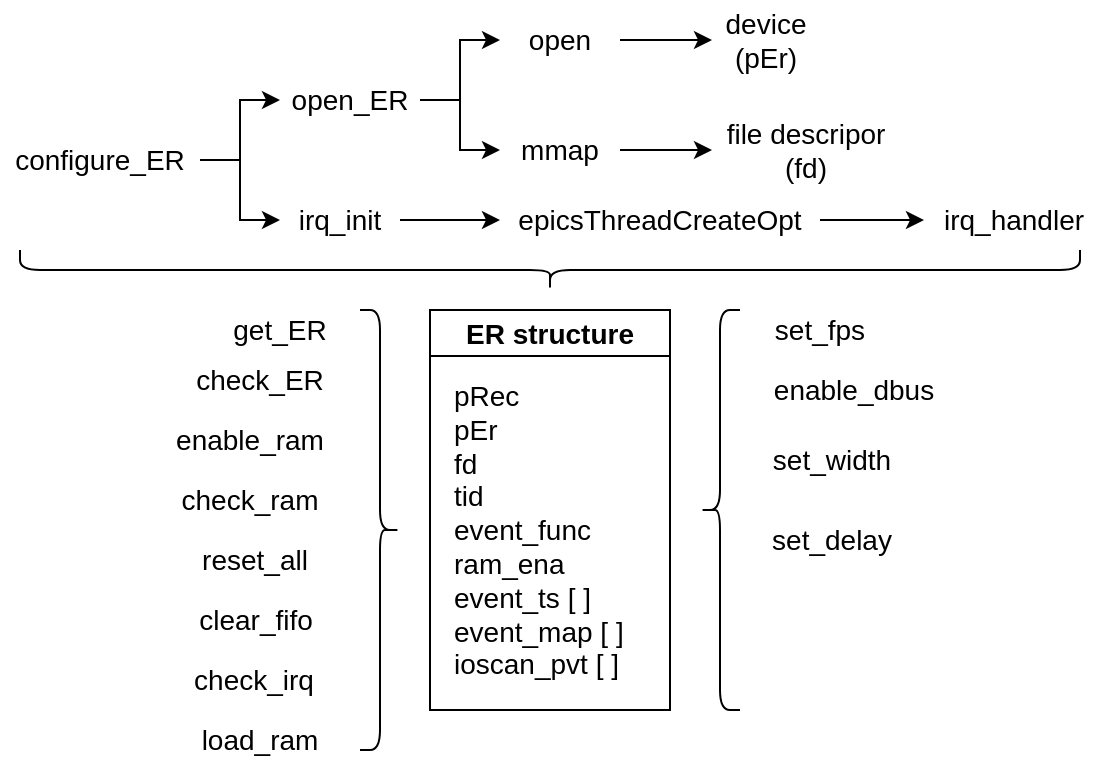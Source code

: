 <mxfile version="20.5.3" type="github">
  <diagram id="Ylq3ElQAbwkP675qVvdr" name="第 1 页">
    <mxGraphModel dx="1038" dy="560" grid="1" gridSize="10" guides="1" tooltips="1" connect="1" arrows="1" fold="1" page="1" pageScale="1" pageWidth="1654" pageHeight="2336" math="0" shadow="0">
      <root>
        <mxCell id="0" />
        <mxCell id="1" parent="0" />
        <mxCell id="6G2PCm6l88fp0Bvktfj5-4" style="edgeStyle=orthogonalEdgeStyle;rounded=0;orthogonalLoop=1;jettySize=auto;html=1;exitX=1;exitY=0.5;exitDx=0;exitDy=0;entryX=0;entryY=0.5;entryDx=0;entryDy=0;fontSize=14;" edge="1" parent="1" source="6G2PCm6l88fp0Bvktfj5-1" target="6G2PCm6l88fp0Bvktfj5-2">
          <mxGeometry relative="1" as="geometry" />
        </mxCell>
        <mxCell id="6G2PCm6l88fp0Bvktfj5-5" style="edgeStyle=orthogonalEdgeStyle;rounded=0;orthogonalLoop=1;jettySize=auto;html=1;exitX=1;exitY=0.5;exitDx=0;exitDy=0;entryX=0;entryY=0.5;entryDx=0;entryDy=0;fontSize=14;" edge="1" parent="1" source="6G2PCm6l88fp0Bvktfj5-1" target="6G2PCm6l88fp0Bvktfj5-3">
          <mxGeometry relative="1" as="geometry" />
        </mxCell>
        <mxCell id="6G2PCm6l88fp0Bvktfj5-1" value="configure_ER" style="text;html=1;strokeColor=none;fillColor=none;align=center;verticalAlign=middle;whiteSpace=wrap;rounded=0;fontSize=14;" vertex="1" parent="1">
          <mxGeometry x="320" y="220" width="100" height="30" as="geometry" />
        </mxCell>
        <mxCell id="6G2PCm6l88fp0Bvktfj5-12" style="edgeStyle=orthogonalEdgeStyle;rounded=0;orthogonalLoop=1;jettySize=auto;html=1;exitX=1;exitY=0.5;exitDx=0;exitDy=0;entryX=0;entryY=0.5;entryDx=0;entryDy=0;fontSize=14;" edge="1" parent="1" source="6G2PCm6l88fp0Bvktfj5-2" target="6G2PCm6l88fp0Bvktfj5-10">
          <mxGeometry relative="1" as="geometry" />
        </mxCell>
        <mxCell id="6G2PCm6l88fp0Bvktfj5-13" style="edgeStyle=orthogonalEdgeStyle;rounded=0;orthogonalLoop=1;jettySize=auto;html=1;exitX=1;exitY=0.5;exitDx=0;exitDy=0;entryX=0;entryY=0.5;entryDx=0;entryDy=0;fontSize=14;" edge="1" parent="1" source="6G2PCm6l88fp0Bvktfj5-2" target="6G2PCm6l88fp0Bvktfj5-11">
          <mxGeometry relative="1" as="geometry" />
        </mxCell>
        <mxCell id="6G2PCm6l88fp0Bvktfj5-2" value="open_ER" style="text;html=1;strokeColor=none;fillColor=none;align=center;verticalAlign=middle;whiteSpace=wrap;rounded=0;strokeWidth=1;fontSize=14;" vertex="1" parent="1">
          <mxGeometry x="460" y="190" width="70" height="30" as="geometry" />
        </mxCell>
        <mxCell id="6G2PCm6l88fp0Bvktfj5-15" style="edgeStyle=orthogonalEdgeStyle;rounded=0;orthogonalLoop=1;jettySize=auto;html=1;exitX=1;exitY=0.5;exitDx=0;exitDy=0;fontSize=14;" edge="1" parent="1" source="6G2PCm6l88fp0Bvktfj5-3" target="6G2PCm6l88fp0Bvktfj5-14">
          <mxGeometry relative="1" as="geometry" />
        </mxCell>
        <mxCell id="6G2PCm6l88fp0Bvktfj5-3" value="irq_init" style="text;html=1;strokeColor=none;fillColor=none;align=center;verticalAlign=middle;whiteSpace=wrap;rounded=0;fontSize=14;" vertex="1" parent="1">
          <mxGeometry x="460" y="250" width="60" height="30" as="geometry" />
        </mxCell>
        <mxCell id="6G2PCm6l88fp0Bvktfj5-6" value="ER structure" style="swimlane;whiteSpace=wrap;html=1;strokeWidth=1;fontSize=14;" vertex="1" parent="1">
          <mxGeometry x="535" y="310" width="120" height="200" as="geometry" />
        </mxCell>
        <mxCell id="6G2PCm6l88fp0Bvktfj5-7" value="&lt;div&gt;pRec&lt;/div&gt;&lt;div&gt;pEr&lt;/div&gt;&lt;div&gt;fd&lt;/div&gt;&lt;div&gt;tid&lt;/div&gt;&lt;div&gt;event_func&lt;/div&gt;&lt;div&gt;ram_ena&lt;/div&gt;&lt;div&gt;event_ts [ ]&lt;/div&gt;&lt;div&gt;event_map [ ]&lt;/div&gt;&lt;div&gt;ioscan_pvt [ ] &lt;br&gt;&lt;/div&gt;" style="text;html=1;align=left;verticalAlign=middle;resizable=0;points=[];autosize=1;strokeColor=none;fillColor=none;fontSize=14;" vertex="1" parent="6G2PCm6l88fp0Bvktfj5-6">
          <mxGeometry x="10" y="30" width="110" height="160" as="geometry" />
        </mxCell>
        <mxCell id="6G2PCm6l88fp0Bvktfj5-9" value="" style="shape=curlyBracket;whiteSpace=wrap;html=1;rounded=1;flipH=1;labelPosition=right;verticalLabelPosition=middle;align=left;verticalAlign=middle;strokeWidth=1;fontSize=14;direction=north;" vertex="1" parent="1">
          <mxGeometry x="330" y="280" width="530" height="20" as="geometry" />
        </mxCell>
        <mxCell id="6G2PCm6l88fp0Bvktfj5-35" style="edgeStyle=orthogonalEdgeStyle;rounded=0;orthogonalLoop=1;jettySize=auto;html=1;exitX=1;exitY=0.5;exitDx=0;exitDy=0;entryX=0;entryY=0.5;entryDx=0;entryDy=0;fontSize=14;" edge="1" parent="1" source="6G2PCm6l88fp0Bvktfj5-10" target="6G2PCm6l88fp0Bvktfj5-34">
          <mxGeometry relative="1" as="geometry" />
        </mxCell>
        <mxCell id="6G2PCm6l88fp0Bvktfj5-10" value="open" style="text;html=1;strokeColor=none;fillColor=none;align=center;verticalAlign=middle;whiteSpace=wrap;rounded=0;strokeWidth=1;fontSize=14;" vertex="1" parent="1">
          <mxGeometry x="570" y="160" width="60" height="30" as="geometry" />
        </mxCell>
        <mxCell id="6G2PCm6l88fp0Bvktfj5-37" style="edgeStyle=orthogonalEdgeStyle;rounded=0;orthogonalLoop=1;jettySize=auto;html=1;exitX=1;exitY=0.5;exitDx=0;exitDy=0;entryX=0;entryY=0.5;entryDx=0;entryDy=0;fontSize=14;" edge="1" parent="1" source="6G2PCm6l88fp0Bvktfj5-11" target="6G2PCm6l88fp0Bvktfj5-36">
          <mxGeometry relative="1" as="geometry" />
        </mxCell>
        <mxCell id="6G2PCm6l88fp0Bvktfj5-11" value="mmap" style="text;html=1;strokeColor=none;fillColor=none;align=center;verticalAlign=middle;whiteSpace=wrap;rounded=0;strokeWidth=1;fontSize=14;" vertex="1" parent="1">
          <mxGeometry x="570" y="215" width="60" height="30" as="geometry" />
        </mxCell>
        <mxCell id="6G2PCm6l88fp0Bvktfj5-17" style="edgeStyle=orthogonalEdgeStyle;rounded=0;orthogonalLoop=1;jettySize=auto;html=1;exitX=1;exitY=0.5;exitDx=0;exitDy=0;fontSize=14;" edge="1" parent="1" source="6G2PCm6l88fp0Bvktfj5-14" target="6G2PCm6l88fp0Bvktfj5-16">
          <mxGeometry relative="1" as="geometry" />
        </mxCell>
        <mxCell id="6G2PCm6l88fp0Bvktfj5-14" value="epicsThreadCreateOpt" style="text;html=1;strokeColor=none;fillColor=none;align=center;verticalAlign=middle;whiteSpace=wrap;rounded=0;strokeWidth=1;fontSize=14;" vertex="1" parent="1">
          <mxGeometry x="570" y="250" width="160" height="30" as="geometry" />
        </mxCell>
        <mxCell id="6G2PCm6l88fp0Bvktfj5-16" value="irq_handler" style="text;html=1;strokeColor=none;fillColor=none;align=center;verticalAlign=middle;whiteSpace=wrap;rounded=0;strokeWidth=1;fontSize=14;" vertex="1" parent="1">
          <mxGeometry x="782" y="250" width="90" height="30" as="geometry" />
        </mxCell>
        <mxCell id="6G2PCm6l88fp0Bvktfj5-18" value="" style="shape=curlyBracket;whiteSpace=wrap;html=1;rounded=1;flipH=1;labelPosition=right;verticalLabelPosition=middle;align=left;verticalAlign=middle;strokeWidth=1;fontSize=14;" vertex="1" parent="1">
          <mxGeometry x="500" y="310" width="20" height="220" as="geometry" />
        </mxCell>
        <mxCell id="6G2PCm6l88fp0Bvktfj5-19" value="get_ER" style="text;html=1;strokeColor=none;fillColor=none;align=center;verticalAlign=middle;whiteSpace=wrap;rounded=0;strokeWidth=1;fontSize=14;" vertex="1" parent="1">
          <mxGeometry x="430" y="310" width="60" height="20" as="geometry" />
        </mxCell>
        <mxCell id="6G2PCm6l88fp0Bvktfj5-20" value="check_ER" style="text;html=1;strokeColor=none;fillColor=none;align=center;verticalAlign=middle;whiteSpace=wrap;rounded=0;strokeWidth=1;fontSize=14;" vertex="1" parent="1">
          <mxGeometry x="410" y="330" width="80" height="30" as="geometry" />
        </mxCell>
        <mxCell id="6G2PCm6l88fp0Bvktfj5-22" value="enable_ram" style="text;html=1;strokeColor=none;fillColor=none;align=center;verticalAlign=middle;whiteSpace=wrap;rounded=0;strokeWidth=1;fontSize=14;" vertex="1" parent="1">
          <mxGeometry x="400" y="360" width="90" height="30" as="geometry" />
        </mxCell>
        <mxCell id="6G2PCm6l88fp0Bvktfj5-23" value="check_ram" style="text;html=1;strokeColor=none;fillColor=none;align=center;verticalAlign=middle;whiteSpace=wrap;rounded=0;strokeWidth=1;fontSize=14;" vertex="1" parent="1">
          <mxGeometry x="405" y="390" width="80" height="30" as="geometry" />
        </mxCell>
        <mxCell id="6G2PCm6l88fp0Bvktfj5-24" value="reset_all" style="text;html=1;strokeColor=none;fillColor=none;align=center;verticalAlign=middle;whiteSpace=wrap;rounded=0;strokeWidth=1;fontSize=14;" vertex="1" parent="1">
          <mxGeometry x="410" y="420" width="75" height="30" as="geometry" />
        </mxCell>
        <mxCell id="6G2PCm6l88fp0Bvktfj5-25" value="clear_fifo" style="text;html=1;strokeColor=none;fillColor=none;align=center;verticalAlign=middle;whiteSpace=wrap;rounded=0;strokeWidth=1;fontSize=14;" vertex="1" parent="1">
          <mxGeometry x="412.5" y="450" width="70" height="30" as="geometry" />
        </mxCell>
        <mxCell id="6G2PCm6l88fp0Bvktfj5-26" value="check_irq" style="text;html=1;strokeColor=none;fillColor=none;align=center;verticalAlign=middle;whiteSpace=wrap;rounded=0;strokeWidth=1;fontSize=14;" vertex="1" parent="1">
          <mxGeometry x="412.5" y="480" width="67.5" height="30" as="geometry" />
        </mxCell>
        <mxCell id="6G2PCm6l88fp0Bvktfj5-27" value="" style="shape=curlyBracket;whiteSpace=wrap;html=1;rounded=1;labelPosition=left;verticalLabelPosition=middle;align=right;verticalAlign=middle;strokeWidth=1;fontSize=14;" vertex="1" parent="1">
          <mxGeometry x="670" y="310" width="20" height="200" as="geometry" />
        </mxCell>
        <mxCell id="6G2PCm6l88fp0Bvktfj5-28" value="set_fps" style="text;html=1;strokeColor=none;fillColor=none;align=center;verticalAlign=middle;whiteSpace=wrap;rounded=0;strokeWidth=1;fontSize=14;" vertex="1" parent="1">
          <mxGeometry x="700" y="307.5" width="60" height="25" as="geometry" />
        </mxCell>
        <mxCell id="6G2PCm6l88fp0Bvktfj5-29" value="enable_dbus" style="text;html=1;strokeColor=none;fillColor=none;align=center;verticalAlign=middle;whiteSpace=wrap;rounded=0;strokeWidth=1;fontSize=14;" vertex="1" parent="1">
          <mxGeometry x="702" y="340" width="90" height="20" as="geometry" />
        </mxCell>
        <mxCell id="6G2PCm6l88fp0Bvktfj5-30" value="set_width" style="text;html=1;strokeColor=none;fillColor=none;align=center;verticalAlign=middle;whiteSpace=wrap;rounded=0;strokeWidth=1;fontSize=14;" vertex="1" parent="1">
          <mxGeometry x="702" y="370" width="68" height="30" as="geometry" />
        </mxCell>
        <mxCell id="6G2PCm6l88fp0Bvktfj5-32" value="set_delay" style="text;html=1;strokeColor=none;fillColor=none;align=center;verticalAlign=middle;whiteSpace=wrap;rounded=0;strokeWidth=1;fontSize=14;" vertex="1" parent="1">
          <mxGeometry x="706" y="410" width="60" height="30" as="geometry" />
        </mxCell>
        <mxCell id="6G2PCm6l88fp0Bvktfj5-33" value="load_ram" style="text;html=1;strokeColor=none;fillColor=none;align=center;verticalAlign=middle;whiteSpace=wrap;rounded=0;strokeWidth=1;fontSize=14;" vertex="1" parent="1">
          <mxGeometry x="420" y="510" width="60" height="30" as="geometry" />
        </mxCell>
        <mxCell id="6G2PCm6l88fp0Bvktfj5-34" value="&lt;div&gt;device&lt;/div&gt;(pEr)" style="text;html=1;strokeColor=none;fillColor=none;align=center;verticalAlign=middle;whiteSpace=wrap;rounded=0;strokeWidth=1;fontSize=14;" vertex="1" parent="1">
          <mxGeometry x="676" y="155" width="54" height="40" as="geometry" />
        </mxCell>
        <mxCell id="6G2PCm6l88fp0Bvktfj5-36" value="&lt;div&gt;file descripor&lt;/div&gt;&lt;div&gt;(fd)&lt;/div&gt;" style="text;html=1;strokeColor=none;fillColor=none;align=center;verticalAlign=middle;whiteSpace=wrap;rounded=0;strokeWidth=1;fontSize=14;" vertex="1" parent="1">
          <mxGeometry x="676" y="210" width="94" height="40" as="geometry" />
        </mxCell>
      </root>
    </mxGraphModel>
  </diagram>
</mxfile>
